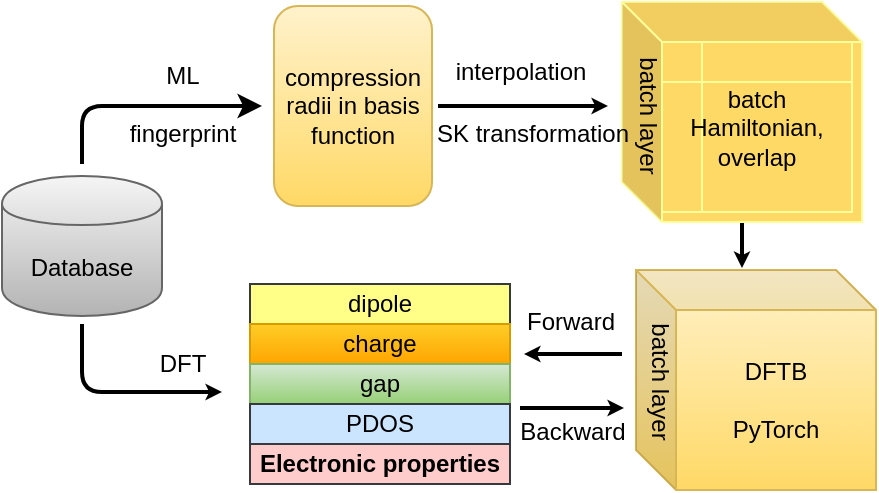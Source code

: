<mxfile version="13.10.5" type="github">
  <diagram id="C5RBs43oDa-KdzZeNtuy" name="Page-1">
    <mxGraphModel dx="1515" dy="802" grid="1" gridSize="10" guides="1" tooltips="1" connect="1" arrows="1" fold="1" page="1" pageScale="1" pageWidth="827" pageHeight="1169" math="0" shadow="0">
      <root>
        <mxCell id="WIyWlLk6GJQsqaUBKTNV-0" />
        <mxCell id="WIyWlLk6GJQsqaUBKTNV-1" parent="WIyWlLk6GJQsqaUBKTNV-0" />
        <mxCell id="ir7QlvQPbb4jAefTjJgZ-3" value="Database" style="shape=cylinder;whiteSpace=wrap;html=1;boundedLbl=1;backgroundOutline=1;gradientColor=#b3b3b3;fillColor=#f5f5f5;strokeColor=#666666;" vertex="1" parent="WIyWlLk6GJQsqaUBKTNV-1">
          <mxGeometry x="120" y="366" width="80" height="70" as="geometry" />
        </mxCell>
        <mxCell id="ir7QlvQPbb4jAefTjJgZ-10" value="DFT" style="text;html=1;align=center;verticalAlign=middle;resizable=0;points=[];autosize=1;" vertex="1" parent="WIyWlLk6GJQsqaUBKTNV-1">
          <mxGeometry x="190" y="450" width="40" height="20" as="geometry" />
        </mxCell>
        <mxCell id="ir7QlvQPbb4jAefTjJgZ-15" value="dipole" style="rounded=0;whiteSpace=wrap;html=1;fillColor=#ffff88;strokeColor=#36393d;" vertex="1" parent="WIyWlLk6GJQsqaUBKTNV-1">
          <mxGeometry x="244" y="420" width="130" height="20" as="geometry" />
        </mxCell>
        <mxCell id="ir7QlvQPbb4jAefTjJgZ-16" value="charge" style="rounded=0;whiteSpace=wrap;html=1;fillColor=#ffcd28;strokeColor=#d79b00;gradientColor=#ffa500;" vertex="1" parent="WIyWlLk6GJQsqaUBKTNV-1">
          <mxGeometry x="244" y="440" width="130" height="20" as="geometry" />
        </mxCell>
        <mxCell id="ir7QlvQPbb4jAefTjJgZ-17" value="gap" style="rounded=0;whiteSpace=wrap;html=1;fillColor=#d5e8d4;strokeColor=#82b366;gradientColor=#97d077;" vertex="1" parent="WIyWlLk6GJQsqaUBKTNV-1">
          <mxGeometry x="244" y="460" width="130" height="20" as="geometry" />
        </mxCell>
        <mxCell id="ir7QlvQPbb4jAefTjJgZ-18" value="PDOS" style="rounded=0;whiteSpace=wrap;html=1;fillColor=#cce5ff;strokeColor=#36393d;" vertex="1" parent="WIyWlLk6GJQsqaUBKTNV-1">
          <mxGeometry x="244" y="480" width="130" height="20" as="geometry" />
        </mxCell>
        <mxCell id="ir7QlvQPbb4jAefTjJgZ-19" value="&lt;b&gt;Electronic properties&lt;/b&gt;" style="rounded=0;whiteSpace=wrap;html=1;fillColor=#ffcccc;strokeColor=#36393d;" vertex="1" parent="WIyWlLk6GJQsqaUBKTNV-1">
          <mxGeometry x="244" y="500" width="130" height="20" as="geometry" />
        </mxCell>
        <mxCell id="ir7QlvQPbb4jAefTjJgZ-22" value="DFTB&lt;br&gt;&lt;br&gt;PyTorch" style="shape=cube;whiteSpace=wrap;html=1;boundedLbl=1;backgroundOutline=1;darkOpacity=0.05;darkOpacity2=0.1;gradientColor=#ffd966;fillColor=#fff2cc;strokeColor=#d6b656;" vertex="1" parent="WIyWlLk6GJQsqaUBKTNV-1">
          <mxGeometry x="437" y="413" width="120" height="110" as="geometry" />
        </mxCell>
        <mxCell id="ir7QlvQPbb4jAefTjJgZ-23" value="batch layer" style="text;html=1;strokeColor=none;fillColor=none;align=center;verticalAlign=middle;whiteSpace=wrap;rounded=0;rotation=90;" vertex="1" parent="WIyWlLk6GJQsqaUBKTNV-1">
          <mxGeometry x="414" y="459" width="70" height="20" as="geometry" />
        </mxCell>
        <mxCell id="ir7QlvQPbb4jAefTjJgZ-27" value="compression radii in basis function" style="rounded=1;whiteSpace=wrap;html=1;gradientColor=#ffd966;fillColor=#fff2cc;strokeColor=#d6b656;" vertex="1" parent="WIyWlLk6GJQsqaUBKTNV-1">
          <mxGeometry x="256" y="281" width="79" height="100" as="geometry" />
        </mxCell>
        <mxCell id="ir7QlvQPbb4jAefTjJgZ-36" value="" style="endArrow=classic;html=1;strokeWidth=2;jumpSize=13;endSize=2;" edge="1" parent="WIyWlLk6GJQsqaUBKTNV-1">
          <mxGeometry width="50" height="50" relative="1" as="geometry">
            <mxPoint x="490" y="379" as="sourcePoint" />
            <mxPoint x="490" y="412" as="targetPoint" />
          </mxGeometry>
        </mxCell>
        <mxCell id="ir7QlvQPbb4jAefTjJgZ-39" value="" style="shape=cube;whiteSpace=wrap;html=1;boundedLbl=1;backgroundOutline=1;darkOpacity=0.05;darkOpacity2=0.1;strokeColor=#FFFF99;fillColor=#FFD966;" vertex="1" parent="WIyWlLk6GJQsqaUBKTNV-1">
          <mxGeometry x="430" y="279" width="120" height="110" as="geometry" />
        </mxCell>
        <mxCell id="ir7QlvQPbb4jAefTjJgZ-43" value="batch&lt;br&gt;Hamiltonian,&lt;br&gt;overlap" style="shape=internalStorage;whiteSpace=wrap;html=1;backgroundOutline=1;strokeColor=#FFFF99;fillColor=#FFD966;" vertex="1" parent="WIyWlLk6GJQsqaUBKTNV-1">
          <mxGeometry x="450" y="299" width="95" height="85" as="geometry" />
        </mxCell>
        <mxCell id="ir7QlvQPbb4jAefTjJgZ-44" value="" style="endArrow=classic;html=1;strokeWidth=2;jumpSize=20;endSize=2;" edge="1" parent="WIyWlLk6GJQsqaUBKTNV-1">
          <mxGeometry width="50" height="50" relative="1" as="geometry">
            <mxPoint x="430" y="455" as="sourcePoint" />
            <mxPoint x="381" y="455" as="targetPoint" />
          </mxGeometry>
        </mxCell>
        <mxCell id="ir7QlvQPbb4jAefTjJgZ-45" value="" style="endArrow=classic;html=1;strokeWidth=2;endSize=2;jumpSize=20;" edge="1" parent="WIyWlLk6GJQsqaUBKTNV-1">
          <mxGeometry width="50" height="50" relative="1" as="geometry">
            <mxPoint x="379" y="482" as="sourcePoint" />
            <mxPoint x="431" y="482" as="targetPoint" />
          </mxGeometry>
        </mxCell>
        <mxCell id="ir7QlvQPbb4jAefTjJgZ-46" value="Backward" style="text;html=1;align=center;verticalAlign=middle;resizable=0;points=[];autosize=1;" vertex="1" parent="WIyWlLk6GJQsqaUBKTNV-1">
          <mxGeometry x="370" y="484" width="70" height="20" as="geometry" />
        </mxCell>
        <mxCell id="ir7QlvQPbb4jAefTjJgZ-47" value="Forward" style="text;html=1;align=center;verticalAlign=middle;resizable=0;points=[];autosize=1;" vertex="1" parent="WIyWlLk6GJQsqaUBKTNV-1">
          <mxGeometry x="374" y="429" width="60" height="20" as="geometry" />
        </mxCell>
        <mxCell id="ir7QlvQPbb4jAefTjJgZ-54" value="batch layer" style="text;html=1;strokeColor=none;fillColor=none;align=center;verticalAlign=middle;whiteSpace=wrap;rounded=0;rotation=90;" vertex="1" parent="WIyWlLk6GJQsqaUBKTNV-1">
          <mxGeometry x="408" y="326" width="70" height="20" as="geometry" />
        </mxCell>
        <mxCell id="ir7QlvQPbb4jAefTjJgZ-56" value="" style="endArrow=classic;html=1;strokeWidth=2;endSize=2;jumpSize=20;" edge="1" parent="WIyWlLk6GJQsqaUBKTNV-1">
          <mxGeometry width="50" height="50" relative="1" as="geometry">
            <mxPoint x="160" y="440" as="sourcePoint" />
            <mxPoint x="230" y="474" as="targetPoint" />
            <Array as="points">
              <mxPoint x="160" y="474" />
            </Array>
          </mxGeometry>
        </mxCell>
        <mxCell id="ir7QlvQPbb4jAefTjJgZ-70" value="" style="endArrow=classic;html=1;strokeWidth=2;" edge="1" parent="WIyWlLk6GJQsqaUBKTNV-1">
          <mxGeometry width="50" height="50" relative="1" as="geometry">
            <mxPoint x="160" y="360" as="sourcePoint" />
            <mxPoint x="250" y="331" as="targetPoint" />
            <Array as="points">
              <mxPoint x="160" y="331" />
            </Array>
          </mxGeometry>
        </mxCell>
        <mxCell id="ir7QlvQPbb4jAefTjJgZ-77" value="fingerprint" style="text;html=1;align=center;verticalAlign=middle;resizable=0;points=[];autosize=1;" vertex="1" parent="WIyWlLk6GJQsqaUBKTNV-1">
          <mxGeometry x="175" y="335" width="70" height="20" as="geometry" />
        </mxCell>
        <mxCell id="ir7QlvQPbb4jAefTjJgZ-79" value="" style="endArrow=classic;html=1;strokeWidth=2;endSize=2;jumpSize=20;" edge="1" parent="WIyWlLk6GJQsqaUBKTNV-1">
          <mxGeometry width="50" height="50" relative="1" as="geometry">
            <mxPoint x="338" y="331" as="sourcePoint" />
            <mxPoint x="423" y="331" as="targetPoint" />
          </mxGeometry>
        </mxCell>
        <mxCell id="ir7QlvQPbb4jAefTjJgZ-86" value="interpolation" style="text;html=1;align=center;verticalAlign=middle;resizable=0;points=[];autosize=1;" vertex="1" parent="WIyWlLk6GJQsqaUBKTNV-1">
          <mxGeometry x="339" y="304" width="80" height="20" as="geometry" />
        </mxCell>
        <mxCell id="ir7QlvQPbb4jAefTjJgZ-87" value="ML" style="text;html=1;align=center;verticalAlign=middle;resizable=0;points=[];autosize=1;" vertex="1" parent="WIyWlLk6GJQsqaUBKTNV-1">
          <mxGeometry x="195" y="306" width="30" height="20" as="geometry" />
        </mxCell>
        <mxCell id="ir7QlvQPbb4jAefTjJgZ-88" value="SK transformation" style="text;html=1;align=center;verticalAlign=middle;resizable=0;points=[];autosize=1;" vertex="1" parent="WIyWlLk6GJQsqaUBKTNV-1">
          <mxGeometry x="330" y="335" width="110" height="20" as="geometry" />
        </mxCell>
      </root>
    </mxGraphModel>
  </diagram>
</mxfile>

